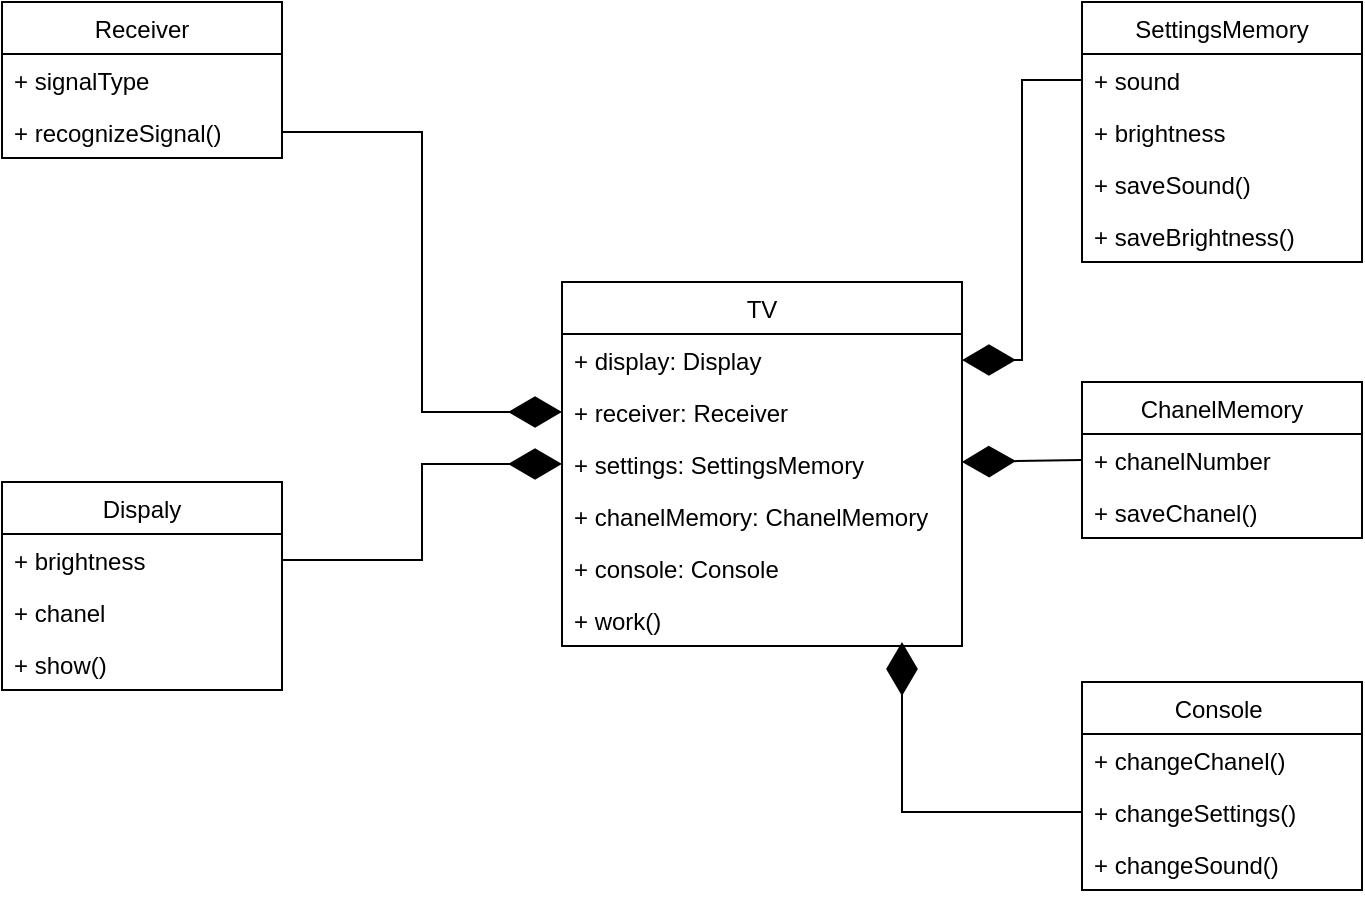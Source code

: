 <mxfile version="16.6.6" type="device"><diagram id="6mK_R8MYax9mOAmq-E-j" name="Page-1"><mxGraphModel dx="1422" dy="762" grid="1" gridSize="10" guides="1" tooltips="1" connect="1" arrows="1" fold="1" page="1" pageScale="1" pageWidth="850" pageHeight="1100" math="0" shadow="0"><root><mxCell id="0"/><mxCell id="1" parent="0"/><mxCell id="mPm4AiVxBKRiupyy5q_O-1" value="Receiver" style="swimlane;fontStyle=0;childLayout=stackLayout;horizontal=1;startSize=26;fillColor=none;horizontalStack=0;resizeParent=1;resizeParentMax=0;resizeLast=0;collapsible=1;marginBottom=0;" vertex="1" parent="1"><mxGeometry x="40" y="70" width="140" height="78" as="geometry"/></mxCell><mxCell id="mPm4AiVxBKRiupyy5q_O-2" value="+ signalType" style="text;strokeColor=none;fillColor=none;align=left;verticalAlign=top;spacingLeft=4;spacingRight=4;overflow=hidden;rotatable=0;points=[[0,0.5],[1,0.5]];portConstraint=eastwest;" vertex="1" parent="mPm4AiVxBKRiupyy5q_O-1"><mxGeometry y="26" width="140" height="26" as="geometry"/></mxCell><mxCell id="mPm4AiVxBKRiupyy5q_O-3" value="+ recognizeSignal()" style="text;strokeColor=none;fillColor=none;align=left;verticalAlign=top;spacingLeft=4;spacingRight=4;overflow=hidden;rotatable=0;points=[[0,0.5],[1,0.5]];portConstraint=eastwest;" vertex="1" parent="mPm4AiVxBKRiupyy5q_O-1"><mxGeometry y="52" width="140" height="26" as="geometry"/></mxCell><mxCell id="mPm4AiVxBKRiupyy5q_O-5" value="SettingsMemory" style="swimlane;fontStyle=0;childLayout=stackLayout;horizontal=1;startSize=26;fillColor=none;horizontalStack=0;resizeParent=1;resizeParentMax=0;resizeLast=0;collapsible=1;marginBottom=0;" vertex="1" parent="1"><mxGeometry x="580" y="70" width="140" height="130" as="geometry"/></mxCell><mxCell id="mPm4AiVxBKRiupyy5q_O-6" value="+ sound" style="text;strokeColor=none;fillColor=none;align=left;verticalAlign=top;spacingLeft=4;spacingRight=4;overflow=hidden;rotatable=0;points=[[0,0.5],[1,0.5]];portConstraint=eastwest;" vertex="1" parent="mPm4AiVxBKRiupyy5q_O-5"><mxGeometry y="26" width="140" height="26" as="geometry"/></mxCell><mxCell id="mPm4AiVxBKRiupyy5q_O-7" value="+ brightness" style="text;strokeColor=none;fillColor=none;align=left;verticalAlign=top;spacingLeft=4;spacingRight=4;overflow=hidden;rotatable=0;points=[[0,0.5],[1,0.5]];portConstraint=eastwest;" vertex="1" parent="mPm4AiVxBKRiupyy5q_O-5"><mxGeometry y="52" width="140" height="26" as="geometry"/></mxCell><mxCell id="mPm4AiVxBKRiupyy5q_O-9" value="+ saveSound()" style="text;strokeColor=none;fillColor=none;align=left;verticalAlign=top;spacingLeft=4;spacingRight=4;overflow=hidden;rotatable=0;points=[[0,0.5],[1,0.5]];portConstraint=eastwest;" vertex="1" parent="mPm4AiVxBKRiupyy5q_O-5"><mxGeometry y="78" width="140" height="26" as="geometry"/></mxCell><mxCell id="mPm4AiVxBKRiupyy5q_O-8" value="+ saveBrightness()" style="text;strokeColor=none;fillColor=none;align=left;verticalAlign=top;spacingLeft=4;spacingRight=4;overflow=hidden;rotatable=0;points=[[0,0.5],[1,0.5]];portConstraint=eastwest;" vertex="1" parent="mPm4AiVxBKRiupyy5q_O-5"><mxGeometry y="104" width="140" height="26" as="geometry"/></mxCell><mxCell id="mPm4AiVxBKRiupyy5q_O-10" value="ChanelMemory" style="swimlane;fontStyle=0;childLayout=stackLayout;horizontal=1;startSize=26;fillColor=none;horizontalStack=0;resizeParent=1;resizeParentMax=0;resizeLast=0;collapsible=1;marginBottom=0;" vertex="1" parent="1"><mxGeometry x="580" y="260" width="140" height="78" as="geometry"/></mxCell><mxCell id="mPm4AiVxBKRiupyy5q_O-11" value="+ chanelNumber" style="text;strokeColor=none;fillColor=none;align=left;verticalAlign=top;spacingLeft=4;spacingRight=4;overflow=hidden;rotatable=0;points=[[0,0.5],[1,0.5]];portConstraint=eastwest;" vertex="1" parent="mPm4AiVxBKRiupyy5q_O-10"><mxGeometry y="26" width="140" height="26" as="geometry"/></mxCell><mxCell id="mPm4AiVxBKRiupyy5q_O-12" value="+ saveChanel()" style="text;strokeColor=none;fillColor=none;align=left;verticalAlign=top;spacingLeft=4;spacingRight=4;overflow=hidden;rotatable=0;points=[[0,0.5],[1,0.5]];portConstraint=eastwest;" vertex="1" parent="mPm4AiVxBKRiupyy5q_O-10"><mxGeometry y="52" width="140" height="26" as="geometry"/></mxCell><mxCell id="mPm4AiVxBKRiupyy5q_O-15" value="Console " style="swimlane;fontStyle=0;childLayout=stackLayout;horizontal=1;startSize=26;fillColor=none;horizontalStack=0;resizeParent=1;resizeParentMax=0;resizeLast=0;collapsible=1;marginBottom=0;" vertex="1" parent="1"><mxGeometry x="580" y="410" width="140" height="104" as="geometry"/></mxCell><mxCell id="mPm4AiVxBKRiupyy5q_O-16" value="+ changeChanel()" style="text;strokeColor=none;fillColor=none;align=left;verticalAlign=top;spacingLeft=4;spacingRight=4;overflow=hidden;rotatable=0;points=[[0,0.5],[1,0.5]];portConstraint=eastwest;" vertex="1" parent="mPm4AiVxBKRiupyy5q_O-15"><mxGeometry y="26" width="140" height="26" as="geometry"/></mxCell><mxCell id="mPm4AiVxBKRiupyy5q_O-18" value="+ changeSettings()" style="text;strokeColor=none;fillColor=none;align=left;verticalAlign=top;spacingLeft=4;spacingRight=4;overflow=hidden;rotatable=0;points=[[0,0.5],[1,0.5]];portConstraint=eastwest;" vertex="1" parent="mPm4AiVxBKRiupyy5q_O-15"><mxGeometry y="52" width="140" height="26" as="geometry"/></mxCell><mxCell id="mPm4AiVxBKRiupyy5q_O-19" value="+ changeSound()" style="text;strokeColor=none;fillColor=none;align=left;verticalAlign=top;spacingLeft=4;spacingRight=4;overflow=hidden;rotatable=0;points=[[0,0.5],[1,0.5]];portConstraint=eastwest;" vertex="1" parent="mPm4AiVxBKRiupyy5q_O-15"><mxGeometry y="78" width="140" height="26" as="geometry"/></mxCell><mxCell id="mPm4AiVxBKRiupyy5q_O-20" value="Dispaly" style="swimlane;fontStyle=0;childLayout=stackLayout;horizontal=1;startSize=26;fillColor=none;horizontalStack=0;resizeParent=1;resizeParentMax=0;resizeLast=0;collapsible=1;marginBottom=0;" vertex="1" parent="1"><mxGeometry x="40" y="310" width="140" height="104" as="geometry"/></mxCell><mxCell id="mPm4AiVxBKRiupyy5q_O-21" value="+ brightness" style="text;strokeColor=none;fillColor=none;align=left;verticalAlign=top;spacingLeft=4;spacingRight=4;overflow=hidden;rotatable=0;points=[[0,0.5],[1,0.5]];portConstraint=eastwest;" vertex="1" parent="mPm4AiVxBKRiupyy5q_O-20"><mxGeometry y="26" width="140" height="26" as="geometry"/></mxCell><mxCell id="mPm4AiVxBKRiupyy5q_O-22" value="+ chanel" style="text;strokeColor=none;fillColor=none;align=left;verticalAlign=top;spacingLeft=4;spacingRight=4;overflow=hidden;rotatable=0;points=[[0,0.5],[1,0.5]];portConstraint=eastwest;" vertex="1" parent="mPm4AiVxBKRiupyy5q_O-20"><mxGeometry y="52" width="140" height="26" as="geometry"/></mxCell><mxCell id="mPm4AiVxBKRiupyy5q_O-23" value="+ show()" style="text;strokeColor=none;fillColor=none;align=left;verticalAlign=top;spacingLeft=4;spacingRight=4;overflow=hidden;rotatable=0;points=[[0,0.5],[1,0.5]];portConstraint=eastwest;" vertex="1" parent="mPm4AiVxBKRiupyy5q_O-20"><mxGeometry y="78" width="140" height="26" as="geometry"/></mxCell><mxCell id="mPm4AiVxBKRiupyy5q_O-25" value="TV" style="swimlane;fontStyle=0;childLayout=stackLayout;horizontal=1;startSize=26;fillColor=none;horizontalStack=0;resizeParent=1;resizeParentMax=0;resizeLast=0;collapsible=1;marginBottom=0;" vertex="1" parent="1"><mxGeometry x="320" y="210" width="200" height="182" as="geometry"/></mxCell><mxCell id="mPm4AiVxBKRiupyy5q_O-26" value="+ display: Display" style="text;strokeColor=none;fillColor=none;align=left;verticalAlign=top;spacingLeft=4;spacingRight=4;overflow=hidden;rotatable=0;points=[[0,0.5],[1,0.5]];portConstraint=eastwest;" vertex="1" parent="mPm4AiVxBKRiupyy5q_O-25"><mxGeometry y="26" width="200" height="26" as="geometry"/></mxCell><mxCell id="mPm4AiVxBKRiupyy5q_O-27" value="+ receiver: Receiver" style="text;strokeColor=none;fillColor=none;align=left;verticalAlign=top;spacingLeft=4;spacingRight=4;overflow=hidden;rotatable=0;points=[[0,0.5],[1,0.5]];portConstraint=eastwest;" vertex="1" parent="mPm4AiVxBKRiupyy5q_O-25"><mxGeometry y="52" width="200" height="26" as="geometry"/></mxCell><mxCell id="mPm4AiVxBKRiupyy5q_O-28" value="+ settings: SettingsMemory" style="text;strokeColor=none;fillColor=none;align=left;verticalAlign=top;spacingLeft=4;spacingRight=4;overflow=hidden;rotatable=0;points=[[0,0.5],[1,0.5]];portConstraint=eastwest;" vertex="1" parent="mPm4AiVxBKRiupyy5q_O-25"><mxGeometry y="78" width="200" height="26" as="geometry"/></mxCell><mxCell id="mPm4AiVxBKRiupyy5q_O-31" value="+ chanelMemory: ChanelMemory" style="text;strokeColor=none;fillColor=none;align=left;verticalAlign=top;spacingLeft=4;spacingRight=4;overflow=hidden;rotatable=0;points=[[0,0.5],[1,0.5]];portConstraint=eastwest;" vertex="1" parent="mPm4AiVxBKRiupyy5q_O-25"><mxGeometry y="104" width="200" height="26" as="geometry"/></mxCell><mxCell id="mPm4AiVxBKRiupyy5q_O-29" value="+ console: Console" style="text;strokeColor=none;fillColor=none;align=left;verticalAlign=top;spacingLeft=4;spacingRight=4;overflow=hidden;rotatable=0;points=[[0,0.5],[1,0.5]];portConstraint=eastwest;" vertex="1" parent="mPm4AiVxBKRiupyy5q_O-25"><mxGeometry y="130" width="200" height="26" as="geometry"/></mxCell><mxCell id="mPm4AiVxBKRiupyy5q_O-32" value="+ work()" style="text;strokeColor=none;fillColor=none;align=left;verticalAlign=top;spacingLeft=4;spacingRight=4;overflow=hidden;rotatable=0;points=[[0,0.5],[1,0.5]];portConstraint=eastwest;" vertex="1" parent="mPm4AiVxBKRiupyy5q_O-25"><mxGeometry y="156" width="200" height="26" as="geometry"/></mxCell><mxCell id="mPm4AiVxBKRiupyy5q_O-33" value="" style="endArrow=diamondThin;endFill=1;endSize=24;html=1;rounded=0;exitX=1;exitY=0.5;exitDx=0;exitDy=0;entryX=0;entryY=0.5;entryDx=0;entryDy=0;edgeStyle=orthogonalEdgeStyle;" edge="1" parent="1" source="mPm4AiVxBKRiupyy5q_O-3" target="mPm4AiVxBKRiupyy5q_O-27"><mxGeometry width="160" relative="1" as="geometry"><mxPoint x="400" y="140" as="sourcePoint"/><mxPoint x="560" y="140" as="targetPoint"/></mxGeometry></mxCell><mxCell id="mPm4AiVxBKRiupyy5q_O-34" value="" style="endArrow=diamondThin;endFill=1;endSize=24;html=1;rounded=0;exitX=1;exitY=0.5;exitDx=0;exitDy=0;entryX=0;entryY=0.5;entryDx=0;entryDy=0;edgeStyle=orthogonalEdgeStyle;" edge="1" parent="1" source="mPm4AiVxBKRiupyy5q_O-21" target="mPm4AiVxBKRiupyy5q_O-28"><mxGeometry width="160" relative="1" as="geometry"><mxPoint x="190" y="145" as="sourcePoint"/><mxPoint x="330" y="285" as="targetPoint"/></mxGeometry></mxCell><mxCell id="mPm4AiVxBKRiupyy5q_O-35" value="" style="endArrow=diamondThin;endFill=1;endSize=24;html=1;rounded=0;exitX=0;exitY=0.5;exitDx=0;exitDy=0;entryX=1;entryY=0.5;entryDx=0;entryDy=0;edgeStyle=orthogonalEdgeStyle;" edge="1" parent="1" source="mPm4AiVxBKRiupyy5q_O-6" target="mPm4AiVxBKRiupyy5q_O-26"><mxGeometry width="160" relative="1" as="geometry"><mxPoint x="200" y="155" as="sourcePoint"/><mxPoint x="340" y="295" as="targetPoint"/></mxGeometry></mxCell><mxCell id="mPm4AiVxBKRiupyy5q_O-36" value="" style="endArrow=diamondThin;endFill=1;endSize=24;html=1;rounded=0;exitX=0;exitY=0.5;exitDx=0;exitDy=0;" edge="1" parent="1" source="mPm4AiVxBKRiupyy5q_O-11"><mxGeometry width="160" relative="1" as="geometry"><mxPoint x="210" y="165" as="sourcePoint"/><mxPoint x="520" y="300" as="targetPoint"/></mxGeometry></mxCell><mxCell id="mPm4AiVxBKRiupyy5q_O-38" value="" style="endArrow=diamondThin;endFill=1;endSize=24;html=1;rounded=0;exitX=0;exitY=0.5;exitDx=0;exitDy=0;edgeStyle=orthogonalEdgeStyle;" edge="1" parent="1" source="mPm4AiVxBKRiupyy5q_O-18"><mxGeometry width="160" relative="1" as="geometry"><mxPoint x="390" y="392" as="sourcePoint"/><mxPoint x="490" y="390" as="targetPoint"/><Array as="points"><mxPoint x="490" y="475"/><mxPoint x="490" y="390"/></Array></mxGeometry></mxCell></root></mxGraphModel></diagram></mxfile>